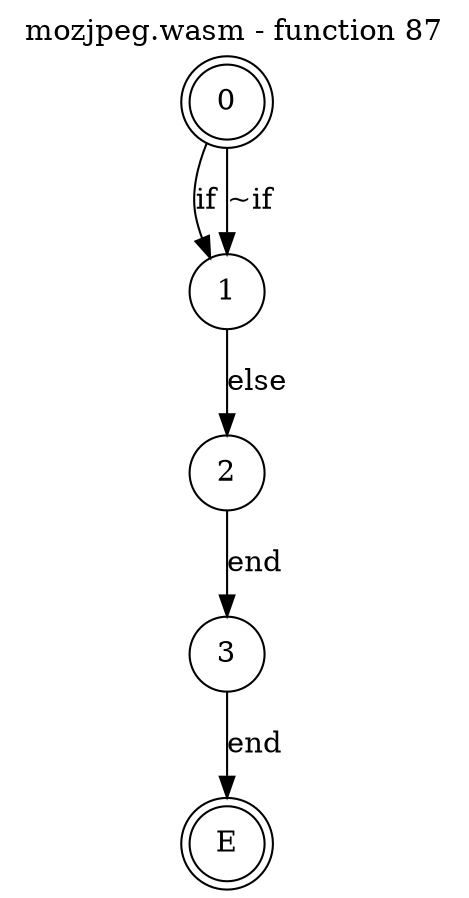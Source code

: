 digraph finite_state_machine {
    label = "mozjpeg.wasm - function 87"
    labelloc =  t
    labelfontsize = 16
    labelfontcolor = black
    labelfontname = "Helvetica"
    node [shape = doublecircle]; 0 E ;
    node [shape = circle];
    0 -> 1[label="if"];
    0 -> 1[label="~if"];
    1 -> 2[label="else"];
    2 -> 3[label="end"];
    3 -> E[label="end"];
}
